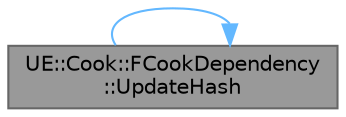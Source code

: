 digraph "UE::Cook::FCookDependency::UpdateHash"
{
 // INTERACTIVE_SVG=YES
 // LATEX_PDF_SIZE
  bgcolor="transparent";
  edge [fontname=Helvetica,fontsize=10,labelfontname=Helvetica,labelfontsize=10];
  node [fontname=Helvetica,fontsize=10,shape=box,height=0.2,width=0.4];
  rankdir="LR";
  Node1 [id="Node000001",label="UE::Cook::FCookDependency\l::UpdateHash",height=0.2,width=0.4,color="gray40", fillcolor="grey60", style="filled", fontcolor="black",tooltip="Calculate the current hash of this CookDependency, and add it into Context."];
  Node1 -> Node1 [id="edge1_Node000001_Node000001",color="steelblue1",style="solid",tooltip=" "];
}
